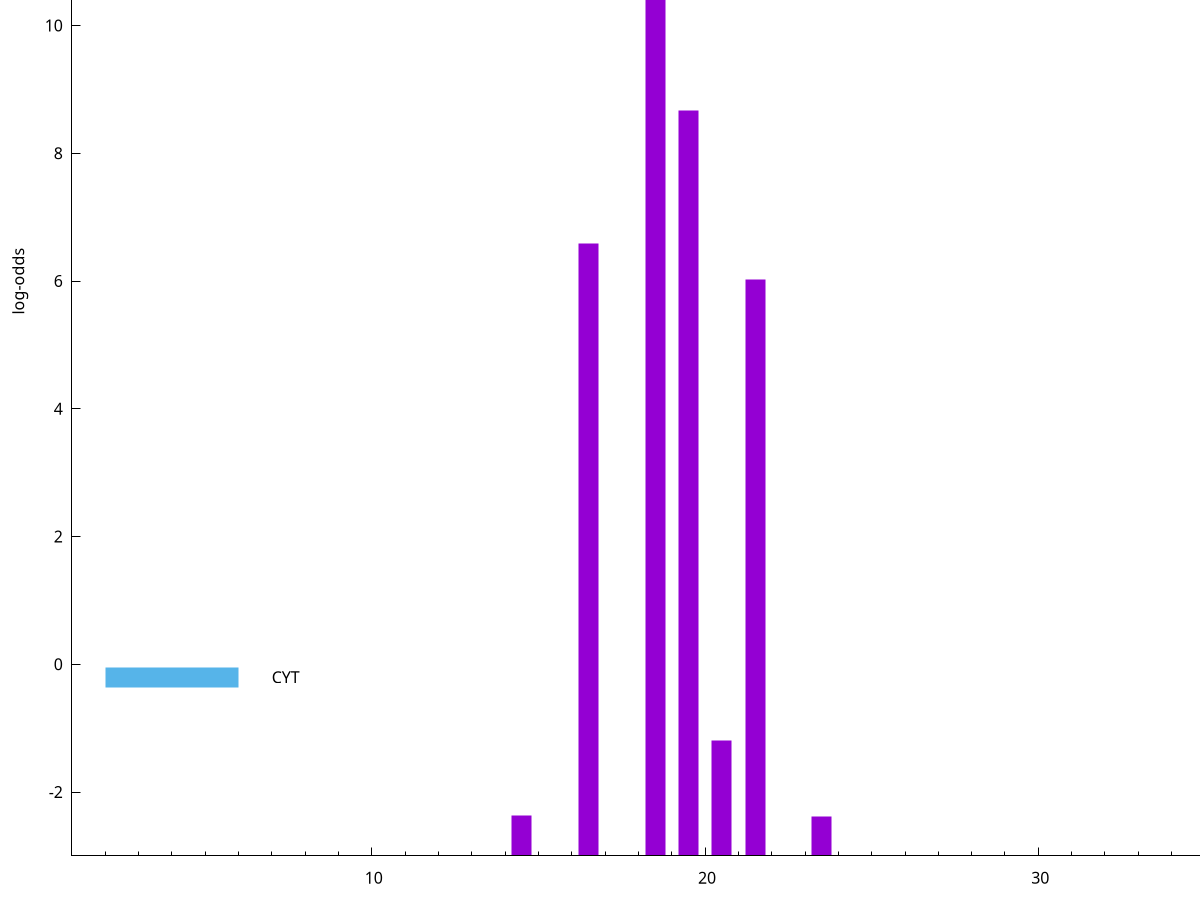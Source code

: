 set title "LipoP predictions for SRR4017826.gff"
set size 2., 1.4
set xrange [1:70] 
set mxtics 10
set yrange [-3:15]
set y2range [0:18]
set ylabel "log-odds"
set term postscript eps color solid "Helvetica" 30
set output "SRR4017826.gff14.eps"
set arrow from 2,11.1583 to 6,11.1583 nohead lt 1 lw 20
set label "SpI" at 7,11.1583
set arrow from 2,-0.200913 to 6,-0.200913 nohead lt 3 lw 20
set label "CYT" at 7,-0.200913
set arrow from 2,11.1583 to 6,11.1583 nohead lt 1 lw 20
set label "SpI" at 7,11.1583
# NOTE: The scores below are the log-odds scores with the threshold
# NOTE: subtracted (a hack to make gnuplot make the histogram all
# NOTE: look nice).
plot "-" axes x1y2 title "" with impulses lt 1 lw 20
18.500000 13.745700
19.500000 11.668340
16.500000 9.582290
21.500000 9.019050
20.500000 1.808130
14.500000 0.627140
23.500000 0.610140
e
exit

